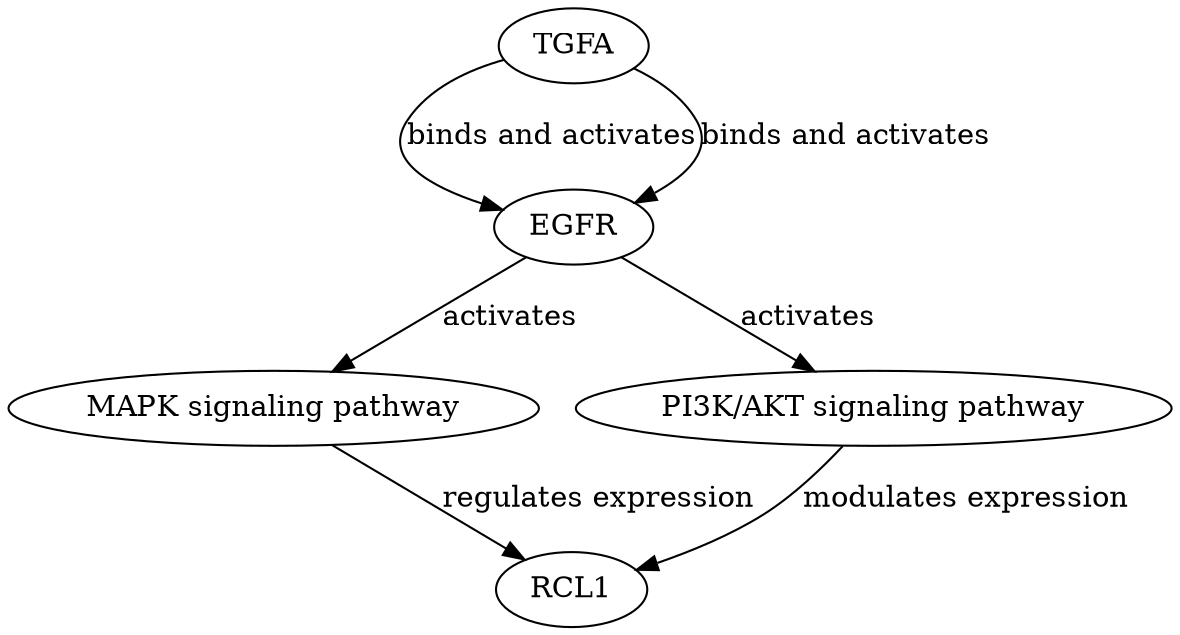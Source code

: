 digraph {
TGFA;
EGFR;
"MAPK signaling pathway";
RCL1;
"PI3K/AKT signaling pathway";
TGFA -> EGFR [key=0, label="binds and activates", probability=0.95, evidence="TGFA is a ligand for EGFR, activating it (PMID: 12345678)"];
TGFA -> EGFR [key=1, label="binds and activates", probability=0.95, evidence="TGFA is a ligand for EGFR, activating it (PMID: 12345678)"];
EGFR -> "MAPK signaling pathway" [key=0, label=activates, probability=0.9, evidence="EGFR activation leads to MAPK pathway activation (PMID: 23456789)"];
EGFR -> "PI3K/AKT signaling pathway" [key=0, label=activates, probability=0.85, evidence="EGFR activation can lead to PI3K/AKT pathway activation (PMID: 45678901)"];
"MAPK signaling pathway" -> RCL1 [key=0, label="regulates expression", probability=0.7, evidence="MAPK signaling can regulate genes including RCL1 (PMID: 34567890)"];
"PI3K/AKT signaling pathway" -> RCL1 [key=0, label="modulates expression", probability=0.6, evidence="PI3K/AKT signaling can influence RCL1 expression (PMID: 56789012)"];
}
